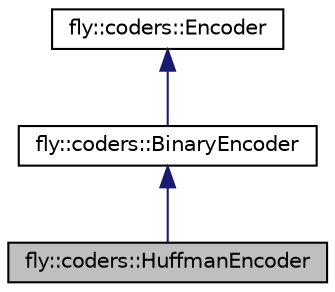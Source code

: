digraph "fly::coders::HuffmanEncoder"
{
 // LATEX_PDF_SIZE
  edge [fontname="Helvetica",fontsize="10",labelfontname="Helvetica",labelfontsize="10"];
  node [fontname="Helvetica",fontsize="10",shape=record];
  Node1 [label="fly::coders::HuffmanEncoder",height=0.2,width=0.4,color="black", fillcolor="grey75", style="filled", fontcolor="black",tooltip=" "];
  Node2 -> Node1 [dir="back",color="midnightblue",fontsize="10",style="solid",fontname="Helvetica"];
  Node2 [label="fly::coders::BinaryEncoder",height=0.2,width=0.4,color="black", fillcolor="white", style="filled",URL="$classfly_1_1coders_1_1_binary_encoder.html",tooltip=" "];
  Node3 -> Node2 [dir="back",color="midnightblue",fontsize="10",style="solid",fontname="Helvetica"];
  Node3 [label="fly::coders::Encoder",height=0.2,width=0.4,color="black", fillcolor="white", style="filled",URL="$classfly_1_1coders_1_1_encoder.html",tooltip=" "];
}
